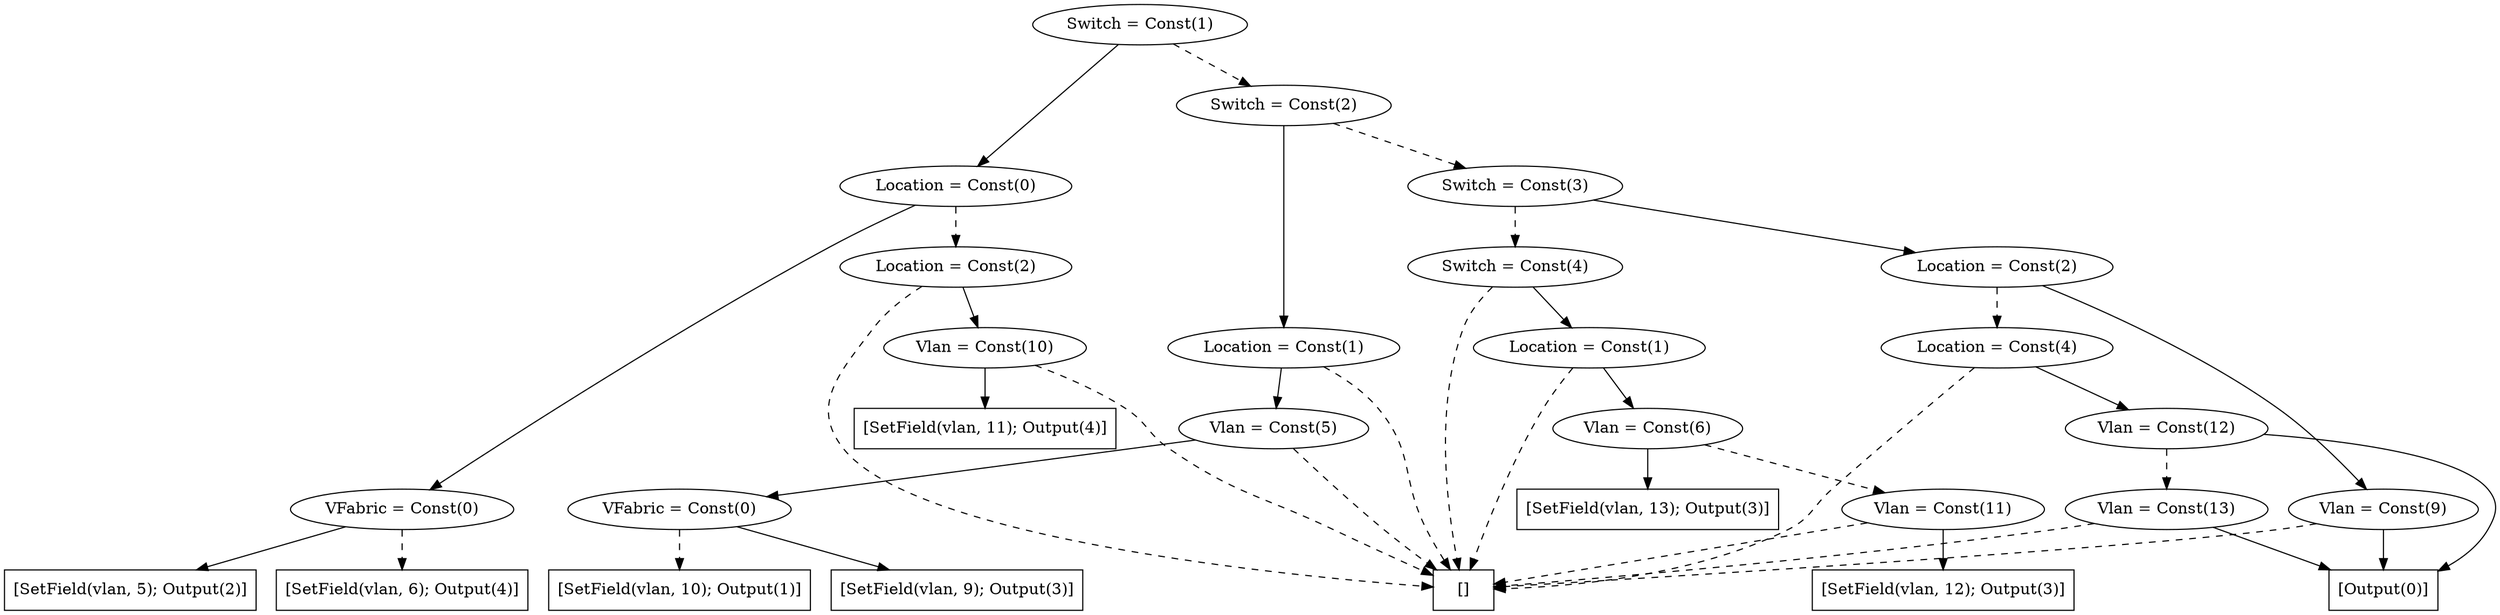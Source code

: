 digraph tdk {
938 [label="Switch = Const(1)"];
938 -> 937;
938 -> 933 [style="dashed"];
937 [label="Location = Const(0)"];
937 -> 936;
937 -> 857 [style="dashed"];
936 [label="VFabric = Const(0)"];
936 -> 935;
936 -> 934 [style="dashed"];
935 [shape=box label="[SetField(vlan, 5); Output(2)]"];
934 [shape=box label="[SetField(vlan, 6); Output(4)]"];
857 [label="Location = Const(2)"];
857 -> 856;
857 -> 0 [style="dashed"];
856 [label="Vlan = Const(10)"];
856 -> 851;
856 -> 0 [style="dashed"];
851 [shape=box label="[SetField(vlan, 11); Output(4)]"];
0 [shape=box label="[]"];
933 [label="Switch = Const(2)"];
933 -> 932;
933 -> 927 [style="dashed"];
932 [label="Location = Const(1)"];
932 -> 931;
932 -> 0 [style="dashed"];
931 [label="Vlan = Const(5)"];
931 -> 930;
931 -> 0 [style="dashed"];
930 [label="VFabric = Const(0)"];
930 -> 929;
930 -> 928 [style="dashed"];
929 [shape=box label="[SetField(vlan, 9); Output(3)]"];
928 [shape=box label="[SetField(vlan, 10); Output(1)]"];
927 [label="Switch = Const(3)"];
927 -> 926;
927 -> 921 [style="dashed"];
926 [label="Location = Const(2)"];
926 -> 925;
926 -> 924 [style="dashed"];
925 [label="Vlan = Const(9)"];
925 -> 41;
925 -> 0 [style="dashed"];
41 [shape=box label="[Output(0)]"];
924 [label="Location = Const(4)"];
924 -> 923;
924 -> 0 [style="dashed"];
923 [label="Vlan = Const(12)"];
923 -> 41;
923 -> 922 [style="dashed"];
922 [label="Vlan = Const(13)"];
922 -> 41;
922 -> 0 [style="dashed"];
921 [label="Switch = Const(4)"];
921 -> 920;
921 -> 0 [style="dashed"];
920 [label="Location = Const(1)"];
920 -> 919;
920 -> 0 [style="dashed"];
919 [label="Vlan = Const(6)"];
919 -> 918;
919 -> 866 [style="dashed"];
918 [shape=box label="[SetField(vlan, 13); Output(3)]"];
866 [label="Vlan = Const(11)"];
866 -> 861;
866 -> 0 [style="dashed"];
861 [shape=box label="[SetField(vlan, 12); Output(3)]"];
{rank=same; 856 ;}
{rank=same; 923 ;}
{rank=same; 919 ;}
{rank=same; 931 ;}
{rank=same; 866 ;}
{rank=same; 925 ;}
{rank=same; 930 936 ;}
{rank=same; 921 ;}
{rank=same; 924 ;}
{rank=same; 933 ;}
{rank=same; 857 926 ;}
{rank=same; 937 ;}
{rank=same; 922 ;}
{rank=same; 938 ;}
{rank=same; 927 ;}
{rank=same; 932 920 ;}
}
